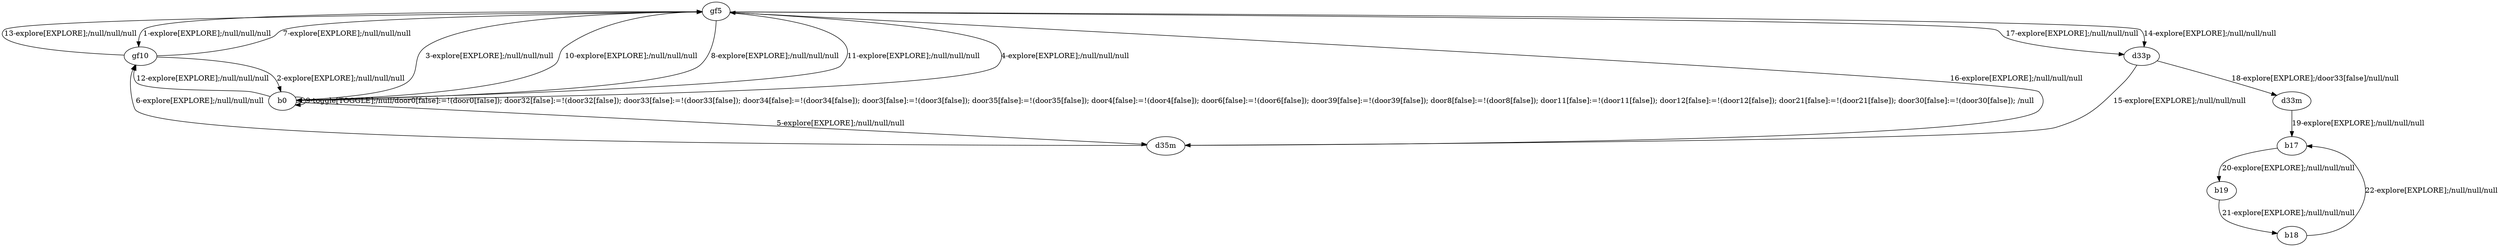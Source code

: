 # Total number of goals covered by this test: 1
# b18 --> b17

digraph g {
"gf5" -> "gf10" [label = "1-explore[EXPLORE];/null/null/null"];
"gf10" -> "b0" [label = "2-explore[EXPLORE];/null/null/null"];
"b0" -> "gf5" [label = "3-explore[EXPLORE];/null/null/null"];
"gf5" -> "b0" [label = "4-explore[EXPLORE];/null/null/null"];
"b0" -> "d35m" [label = "5-explore[EXPLORE];/null/null/null"];
"d35m" -> "gf10" [label = "6-explore[EXPLORE];/null/null/null"];
"gf10" -> "gf5" [label = "7-explore[EXPLORE];/null/null/null"];
"gf5" -> "b0" [label = "8-explore[EXPLORE];/null/null/null"];
"b0" -> "b0" [label = "9-toggle[TOGGLE];/null/door0[false]:=!(door0[false]); door32[false]:=!(door32[false]); door33[false]:=!(door33[false]); door34[false]:=!(door34[false]); door3[false]:=!(door3[false]); door35[false]:=!(door35[false]); door4[false]:=!(door4[false]); door6[false]:=!(door6[false]); door39[false]:=!(door39[false]); door8[false]:=!(door8[false]); door11[false]:=!(door11[false]); door12[false]:=!(door12[false]); door21[false]:=!(door21[false]); door30[false]:=!(door30[false]); /null"];
"b0" -> "gf5" [label = "10-explore[EXPLORE];/null/null/null"];
"gf5" -> "b0" [label = "11-explore[EXPLORE];/null/null/null"];
"b0" -> "gf10" [label = "12-explore[EXPLORE];/null/null/null"];
"gf10" -> "gf5" [label = "13-explore[EXPLORE];/null/null/null"];
"gf5" -> "d33p" [label = "14-explore[EXPLORE];/null/null/null"];
"d33p" -> "d35m" [label = "15-explore[EXPLORE];/null/null/null"];
"d35m" -> "gf5" [label = "16-explore[EXPLORE];/null/null/null"];
"gf5" -> "d33p" [label = "17-explore[EXPLORE];/null/null/null"];
"d33p" -> "d33m" [label = "18-explore[EXPLORE];/door33[false]/null/null"];
"d33m" -> "b17" [label = "19-explore[EXPLORE];/null/null/null"];
"b17" -> "b19" [label = "20-explore[EXPLORE];/null/null/null"];
"b19" -> "b18" [label = "21-explore[EXPLORE];/null/null/null"];
"b18" -> "b17" [label = "22-explore[EXPLORE];/null/null/null"];
}